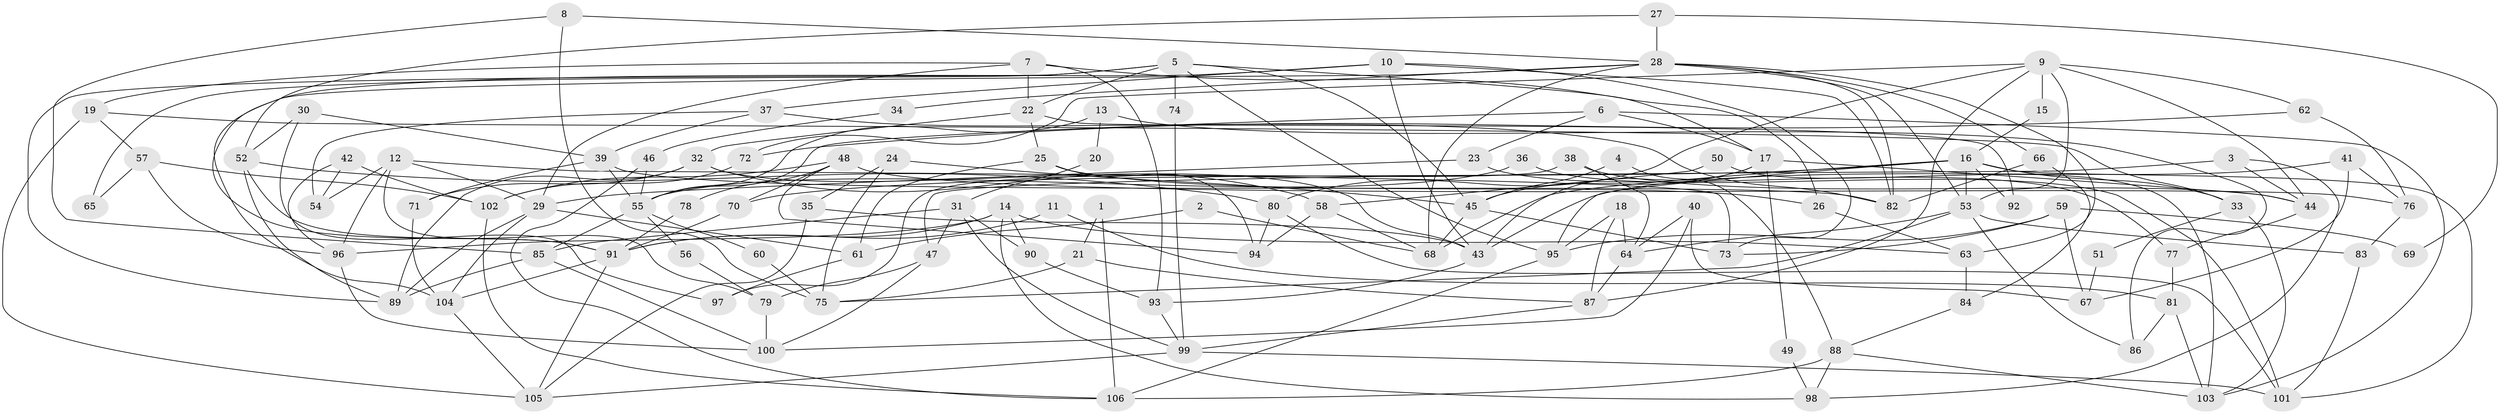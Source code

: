 // coarse degree distribution, {5: 0.19047619047619047, 4: 0.16666666666666666, 2: 0.21428571428571427, 7: 0.11904761904761904, 6: 0.09523809523809523, 1: 0.023809523809523808, 8: 0.07142857142857142, 3: 0.023809523809523808, 10: 0.023809523809523808, 14: 0.047619047619047616, 9: 0.023809523809523808}
// Generated by graph-tools (version 1.1) at 2025/55/03/04/25 21:55:23]
// undirected, 106 vertices, 212 edges
graph export_dot {
graph [start="1"]
  node [color=gray90,style=filled];
  1;
  2;
  3;
  4;
  5;
  6;
  7;
  8;
  9;
  10;
  11;
  12;
  13;
  14;
  15;
  16;
  17;
  18;
  19;
  20;
  21;
  22;
  23;
  24;
  25;
  26;
  27;
  28;
  29;
  30;
  31;
  32;
  33;
  34;
  35;
  36;
  37;
  38;
  39;
  40;
  41;
  42;
  43;
  44;
  45;
  46;
  47;
  48;
  49;
  50;
  51;
  52;
  53;
  54;
  55;
  56;
  57;
  58;
  59;
  60;
  61;
  62;
  63;
  64;
  65;
  66;
  67;
  68;
  69;
  70;
  71;
  72;
  73;
  74;
  75;
  76;
  77;
  78;
  79;
  80;
  81;
  82;
  83;
  84;
  85;
  86;
  87;
  88;
  89;
  90;
  91;
  92;
  93;
  94;
  95;
  96;
  97;
  98;
  99;
  100;
  101;
  102;
  103;
  104;
  105;
  106;
  1 -- 21;
  1 -- 106;
  2 -- 61;
  2 -- 68;
  3 -- 98;
  3 -- 47;
  3 -- 44;
  4 -- 88;
  4 -- 45;
  5 -- 95;
  5 -- 89;
  5 -- 17;
  5 -- 22;
  5 -- 45;
  5 -- 65;
  5 -- 74;
  6 -- 17;
  6 -- 55;
  6 -- 23;
  6 -- 103;
  7 -- 22;
  7 -- 93;
  7 -- 19;
  7 -- 26;
  7 -- 29;
  8 -- 85;
  8 -- 28;
  8 -- 75;
  9 -- 87;
  9 -- 44;
  9 -- 15;
  9 -- 53;
  9 -- 62;
  9 -- 72;
  9 -- 80;
  10 -- 37;
  10 -- 73;
  10 -- 43;
  10 -- 82;
  10 -- 91;
  11 -- 81;
  11 -- 91;
  12 -- 96;
  12 -- 29;
  12 -- 54;
  12 -- 73;
  12 -- 79;
  13 -- 55;
  13 -- 86;
  13 -- 20;
  14 -- 63;
  14 -- 91;
  14 -- 90;
  14 -- 96;
  14 -- 98;
  15 -- 16;
  16 -- 53;
  16 -- 68;
  16 -- 33;
  16 -- 70;
  16 -- 92;
  16 -- 95;
  16 -- 101;
  17 -- 45;
  17 -- 43;
  17 -- 44;
  17 -- 49;
  18 -- 95;
  18 -- 87;
  18 -- 64;
  19 -- 105;
  19 -- 33;
  19 -- 57;
  20 -- 31;
  21 -- 75;
  21 -- 87;
  22 -- 32;
  22 -- 25;
  22 -- 92;
  23 -- 29;
  23 -- 77;
  24 -- 75;
  24 -- 35;
  24 -- 45;
  25 -- 94;
  25 -- 26;
  25 -- 61;
  26 -- 63;
  27 -- 52;
  27 -- 28;
  27 -- 69;
  28 -- 104;
  28 -- 53;
  28 -- 34;
  28 -- 63;
  28 -- 66;
  28 -- 68;
  28 -- 82;
  29 -- 89;
  29 -- 61;
  29 -- 104;
  30 -- 52;
  30 -- 39;
  30 -- 97;
  31 -- 85;
  31 -- 90;
  31 -- 47;
  31 -- 99;
  32 -- 71;
  32 -- 43;
  32 -- 58;
  32 -- 89;
  33 -- 51;
  33 -- 103;
  34 -- 46;
  35 -- 105;
  35 -- 43;
  36 -- 101;
  36 -- 55;
  37 -- 54;
  37 -- 82;
  37 -- 39;
  38 -- 44;
  38 -- 97;
  38 -- 64;
  39 -- 82;
  39 -- 55;
  39 -- 71;
  40 -- 64;
  40 -- 67;
  40 -- 100;
  41 -- 76;
  41 -- 43;
  41 -- 67;
  42 -- 102;
  42 -- 96;
  42 -- 54;
  43 -- 93;
  44 -- 77;
  45 -- 68;
  45 -- 73;
  46 -- 55;
  46 -- 106;
  47 -- 79;
  47 -- 100;
  48 -- 102;
  48 -- 70;
  48 -- 76;
  48 -- 78;
  48 -- 94;
  49 -- 98;
  50 -- 103;
  50 -- 58;
  51 -- 67;
  52 -- 80;
  52 -- 91;
  52 -- 89;
  53 -- 64;
  53 -- 75;
  53 -- 83;
  53 -- 86;
  55 -- 85;
  55 -- 56;
  55 -- 60;
  56 -- 79;
  57 -- 96;
  57 -- 65;
  57 -- 102;
  58 -- 68;
  58 -- 94;
  59 -- 73;
  59 -- 95;
  59 -- 67;
  59 -- 69;
  60 -- 75;
  61 -- 97;
  62 -- 76;
  62 -- 72;
  63 -- 84;
  64 -- 87;
  66 -- 82;
  66 -- 84;
  70 -- 91;
  71 -- 104;
  72 -- 102;
  74 -- 99;
  76 -- 83;
  77 -- 81;
  78 -- 91;
  79 -- 100;
  80 -- 94;
  80 -- 101;
  81 -- 103;
  81 -- 86;
  83 -- 101;
  84 -- 88;
  85 -- 100;
  85 -- 89;
  87 -- 99;
  88 -- 103;
  88 -- 98;
  88 -- 106;
  90 -- 93;
  91 -- 104;
  91 -- 105;
  93 -- 99;
  95 -- 106;
  96 -- 100;
  99 -- 101;
  99 -- 105;
  102 -- 106;
  104 -- 105;
}
